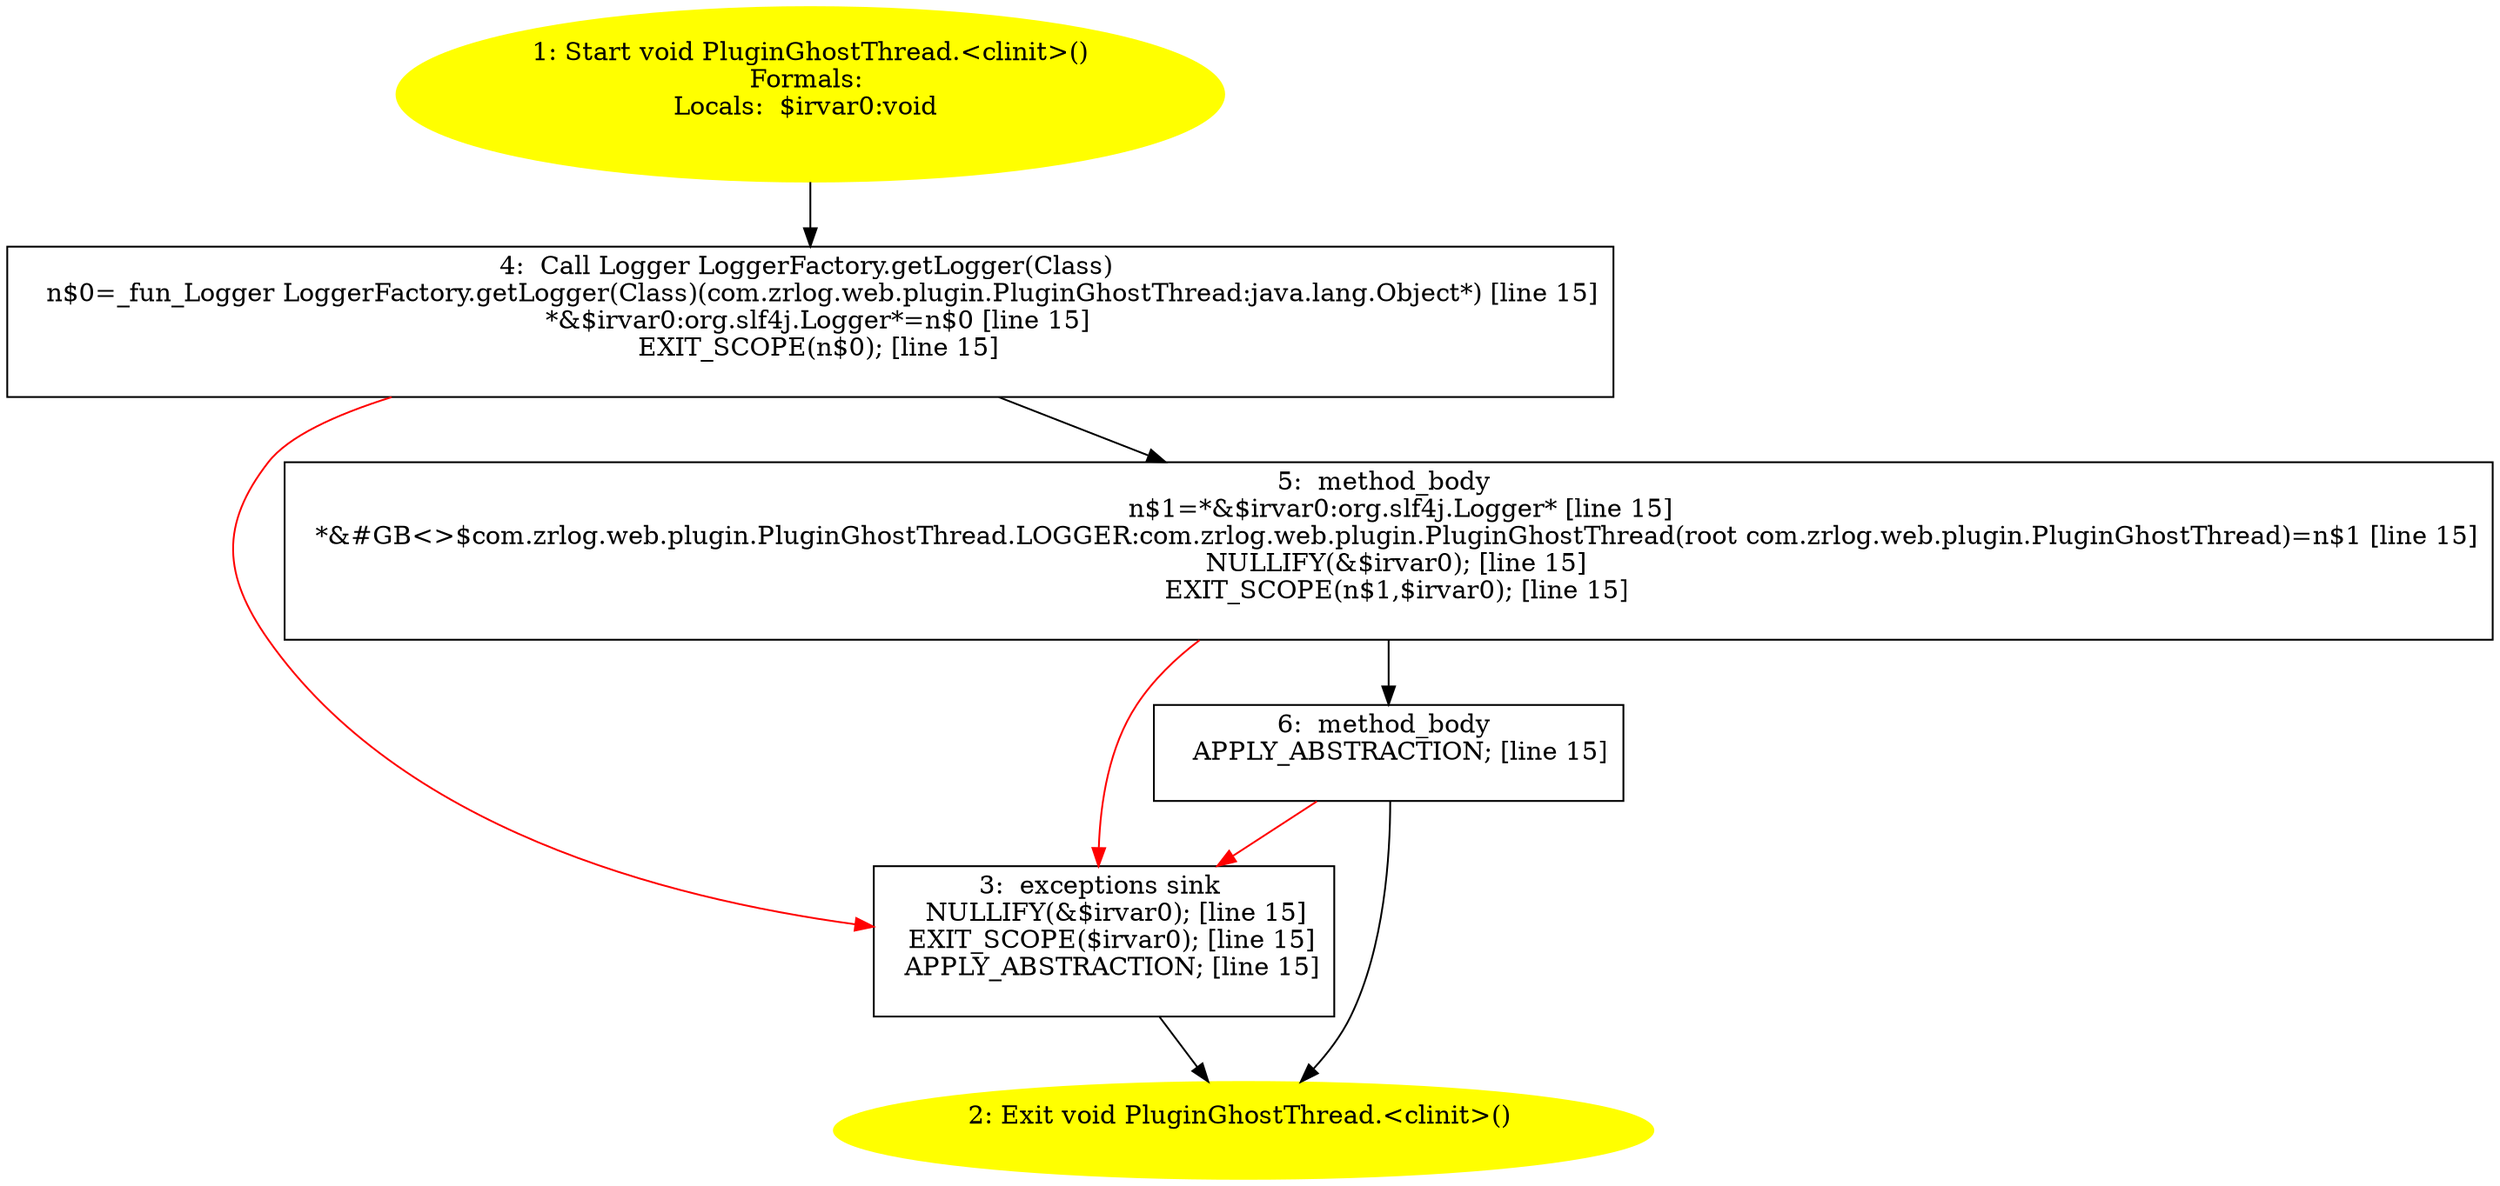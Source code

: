 /* @generated */
digraph cfg {
"com.zrlog.web.plugin.PluginGhostThread.<clinit>():void.68e49414e128e12ddf352f6eeb363bc4_1" [label="1: Start void PluginGhostThread.<clinit>()\nFormals: \nLocals:  $irvar0:void \n  " color=yellow style=filled]
	

	 "com.zrlog.web.plugin.PluginGhostThread.<clinit>():void.68e49414e128e12ddf352f6eeb363bc4_1" -> "com.zrlog.web.plugin.PluginGhostThread.<clinit>():void.68e49414e128e12ddf352f6eeb363bc4_4" ;
"com.zrlog.web.plugin.PluginGhostThread.<clinit>():void.68e49414e128e12ddf352f6eeb363bc4_2" [label="2: Exit void PluginGhostThread.<clinit>() \n  " color=yellow style=filled]
	

"com.zrlog.web.plugin.PluginGhostThread.<clinit>():void.68e49414e128e12ddf352f6eeb363bc4_3" [label="3:  exceptions sink \n   NULLIFY(&$irvar0); [line 15]\n  EXIT_SCOPE($irvar0); [line 15]\n  APPLY_ABSTRACTION; [line 15]\n " shape="box"]
	

	 "com.zrlog.web.plugin.PluginGhostThread.<clinit>():void.68e49414e128e12ddf352f6eeb363bc4_3" -> "com.zrlog.web.plugin.PluginGhostThread.<clinit>():void.68e49414e128e12ddf352f6eeb363bc4_2" ;
"com.zrlog.web.plugin.PluginGhostThread.<clinit>():void.68e49414e128e12ddf352f6eeb363bc4_4" [label="4:  Call Logger LoggerFactory.getLogger(Class) \n   n$0=_fun_Logger LoggerFactory.getLogger(Class)(com.zrlog.web.plugin.PluginGhostThread:java.lang.Object*) [line 15]\n  *&$irvar0:org.slf4j.Logger*=n$0 [line 15]\n  EXIT_SCOPE(n$0); [line 15]\n " shape="box"]
	

	 "com.zrlog.web.plugin.PluginGhostThread.<clinit>():void.68e49414e128e12ddf352f6eeb363bc4_4" -> "com.zrlog.web.plugin.PluginGhostThread.<clinit>():void.68e49414e128e12ddf352f6eeb363bc4_5" ;
	 "com.zrlog.web.plugin.PluginGhostThread.<clinit>():void.68e49414e128e12ddf352f6eeb363bc4_4" -> "com.zrlog.web.plugin.PluginGhostThread.<clinit>():void.68e49414e128e12ddf352f6eeb363bc4_3" [color="red" ];
"com.zrlog.web.plugin.PluginGhostThread.<clinit>():void.68e49414e128e12ddf352f6eeb363bc4_5" [label="5:  method_body \n   n$1=*&$irvar0:org.slf4j.Logger* [line 15]\n  *&#GB<>$com.zrlog.web.plugin.PluginGhostThread.LOGGER:com.zrlog.web.plugin.PluginGhostThread(root com.zrlog.web.plugin.PluginGhostThread)=n$1 [line 15]\n  NULLIFY(&$irvar0); [line 15]\n  EXIT_SCOPE(n$1,$irvar0); [line 15]\n " shape="box"]
	

	 "com.zrlog.web.plugin.PluginGhostThread.<clinit>():void.68e49414e128e12ddf352f6eeb363bc4_5" -> "com.zrlog.web.plugin.PluginGhostThread.<clinit>():void.68e49414e128e12ddf352f6eeb363bc4_6" ;
	 "com.zrlog.web.plugin.PluginGhostThread.<clinit>():void.68e49414e128e12ddf352f6eeb363bc4_5" -> "com.zrlog.web.plugin.PluginGhostThread.<clinit>():void.68e49414e128e12ddf352f6eeb363bc4_3" [color="red" ];
"com.zrlog.web.plugin.PluginGhostThread.<clinit>():void.68e49414e128e12ddf352f6eeb363bc4_6" [label="6:  method_body \n   APPLY_ABSTRACTION; [line 15]\n " shape="box"]
	

	 "com.zrlog.web.plugin.PluginGhostThread.<clinit>():void.68e49414e128e12ddf352f6eeb363bc4_6" -> "com.zrlog.web.plugin.PluginGhostThread.<clinit>():void.68e49414e128e12ddf352f6eeb363bc4_2" ;
	 "com.zrlog.web.plugin.PluginGhostThread.<clinit>():void.68e49414e128e12ddf352f6eeb363bc4_6" -> "com.zrlog.web.plugin.PluginGhostThread.<clinit>():void.68e49414e128e12ddf352f6eeb363bc4_3" [color="red" ];
}
